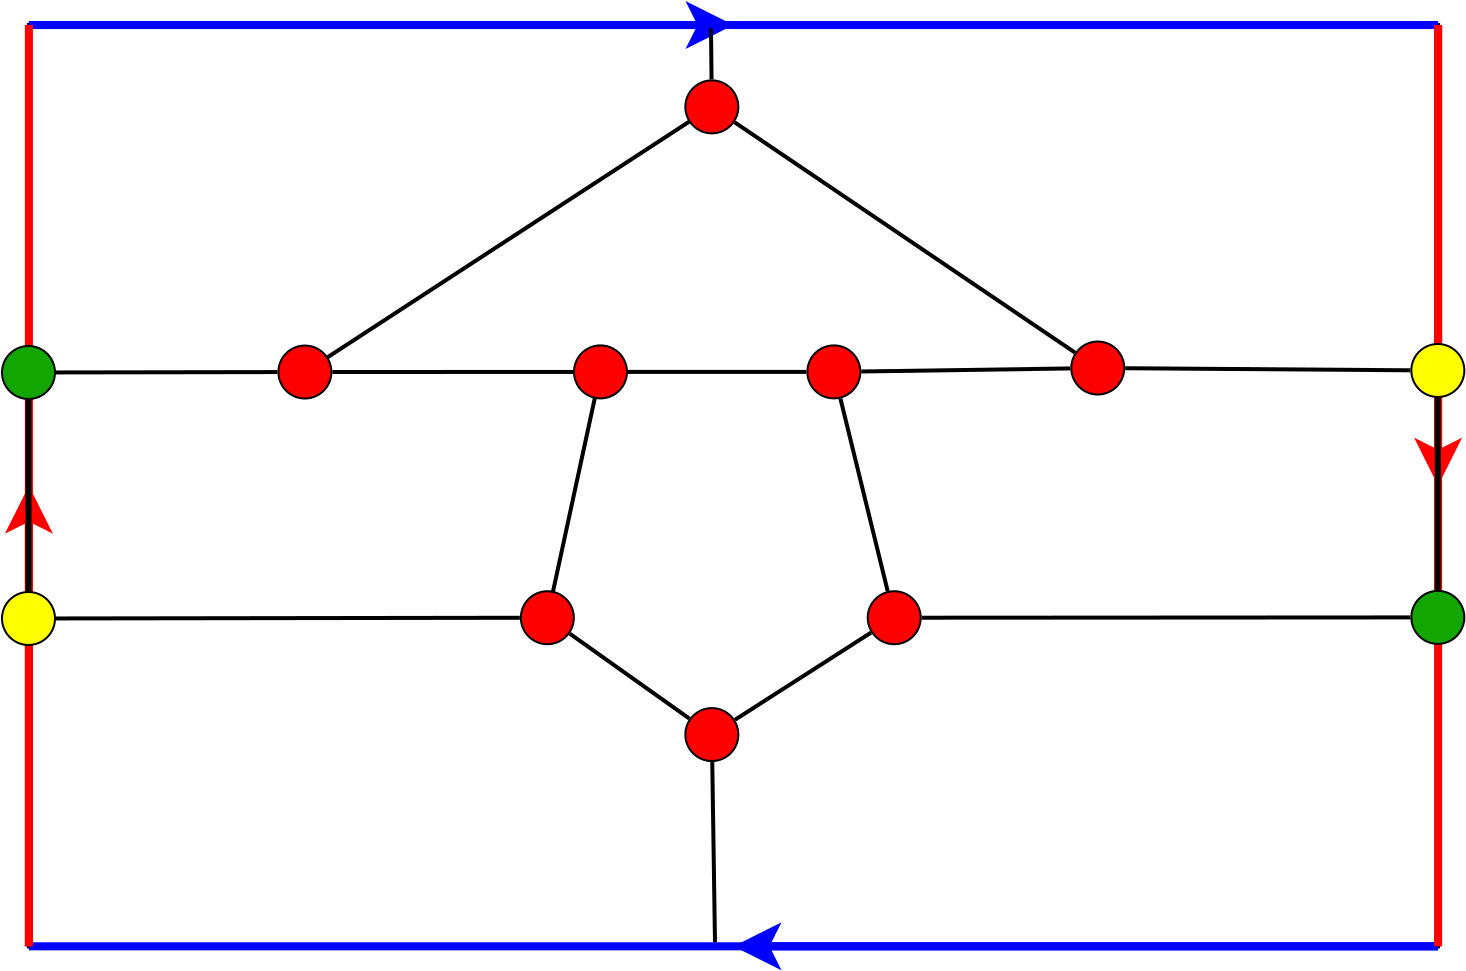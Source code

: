 <?xml version="1.0" encoding="UTF-8"?>
<dia:diagram xmlns:dia="http://www.lysator.liu.se/~alla/dia/">
  <dia:layer name="Background" visible="true" active="true">
    <dia:group>
      <dia:object type="Standard - Box" version="0" id="O0">
        <dia:attribute name="obj_pos">
          <dia:point val="32.87,2.101"/>
        </dia:attribute>
        <dia:attribute name="obj_bb">
          <dia:rectangle val="32.769,2;103.43,48.267"/>
        </dia:attribute>
        <dia:attribute name="elem_corner">
          <dia:point val="32.87,2.101"/>
        </dia:attribute>
        <dia:attribute name="elem_width">
          <dia:real val="70.459"/>
        </dia:attribute>
        <dia:attribute name="elem_height">
          <dia:real val="46.066"/>
        </dia:attribute>
        <dia:attribute name="border_width">
          <dia:real val="0.202"/>
        </dia:attribute>
        <dia:attribute name="show_background">
          <dia:boolean val="false"/>
        </dia:attribute>
      </dia:object>
      <dia:object type="Standard - Line" version="0" id="O1">
        <dia:attribute name="obj_pos">
          <dia:point val="32.87,2.101"/>
        </dia:attribute>
        <dia:attribute name="obj_bb">
          <dia:rectangle val="32.668,0.9;68.55,3.302"/>
        </dia:attribute>
        <dia:attribute name="conn_endpoints">
          <dia:point val="32.87,2.101"/>
          <dia:point val="68.099,2.101"/>
        </dia:attribute>
        <dia:attribute name="numcp">
          <dia:int val="1"/>
        </dia:attribute>
        <dia:attribute name="line_color">
          <dia:color val="#0000ff"/>
        </dia:attribute>
        <dia:attribute name="line_width">
          <dia:real val="0.403"/>
        </dia:attribute>
        <dia:attribute name="end_arrow">
          <dia:enum val="22"/>
        </dia:attribute>
        <dia:attribute name="end_arrow_length">
          <dia:real val="1.5"/>
        </dia:attribute>
        <dia:attribute name="end_arrow_width">
          <dia:real val="1.5"/>
        </dia:attribute>
        <dia:connections>
          <dia:connection handle="0" to="O0" connection="0"/>
          <dia:connection handle="1" to="O0" connection="1"/>
        </dia:connections>
      </dia:object>
      <dia:object type="Standard - Line" version="0" id="O2">
        <dia:attribute name="obj_pos">
          <dia:point val="32.87,2.101"/>
        </dia:attribute>
        <dia:attribute name="obj_bb">
          <dia:rectangle val="32.668,1.899;103.53,2.302"/>
        </dia:attribute>
        <dia:attribute name="conn_endpoints">
          <dia:point val="32.87,2.101"/>
          <dia:point val="103.329,2.101"/>
        </dia:attribute>
        <dia:attribute name="numcp">
          <dia:int val="1"/>
        </dia:attribute>
        <dia:attribute name="line_color">
          <dia:color val="#0000ff"/>
        </dia:attribute>
        <dia:attribute name="line_width">
          <dia:real val="0.403"/>
        </dia:attribute>
        <dia:connections>
          <dia:connection handle="0" to="O0" connection="0"/>
          <dia:connection handle="1" to="O0" connection="2"/>
        </dia:connections>
      </dia:object>
      <dia:object type="Standard - Line" version="0" id="O3">
        <dia:attribute name="obj_pos">
          <dia:point val="103.329,48.166"/>
        </dia:attribute>
        <dia:attribute name="obj_bb">
          <dia:rectangle val="67.648,46.966;103.53,49.367"/>
        </dia:attribute>
        <dia:attribute name="conn_endpoints">
          <dia:point val="103.329,48.166"/>
          <dia:point val="68.099,48.166"/>
        </dia:attribute>
        <dia:attribute name="numcp">
          <dia:int val="1"/>
        </dia:attribute>
        <dia:attribute name="line_color">
          <dia:color val="#0000ff"/>
        </dia:attribute>
        <dia:attribute name="line_width">
          <dia:real val="0.403"/>
        </dia:attribute>
        <dia:attribute name="end_arrow">
          <dia:enum val="22"/>
        </dia:attribute>
        <dia:attribute name="end_arrow_length">
          <dia:real val="1.5"/>
        </dia:attribute>
        <dia:attribute name="end_arrow_width">
          <dia:real val="1.5"/>
        </dia:attribute>
        <dia:connections>
          <dia:connection handle="0" to="O0" connection="7"/>
          <dia:connection handle="1" to="O0" connection="6"/>
        </dia:connections>
      </dia:object>
      <dia:object type="Standard - Line" version="0" id="O4">
        <dia:attribute name="obj_pos">
          <dia:point val="103.329,48.166"/>
        </dia:attribute>
        <dia:attribute name="obj_bb">
          <dia:rectangle val="32.668,47.965;103.53,48.368"/>
        </dia:attribute>
        <dia:attribute name="conn_endpoints">
          <dia:point val="103.329,48.166"/>
          <dia:point val="32.87,48.166"/>
        </dia:attribute>
        <dia:attribute name="numcp">
          <dia:int val="1"/>
        </dia:attribute>
        <dia:attribute name="line_color">
          <dia:color val="#0000ff"/>
        </dia:attribute>
        <dia:attribute name="line_width">
          <dia:real val="0.403"/>
        </dia:attribute>
        <dia:connections>
          <dia:connection handle="0" to="O0" connection="7"/>
          <dia:connection handle="1" to="O0" connection="5"/>
        </dia:connections>
      </dia:object>
      <dia:object type="Standard - Line" version="0" id="O5">
        <dia:attribute name="obj_pos">
          <dia:point val="32.87,48.166"/>
        </dia:attribute>
        <dia:attribute name="obj_bb">
          <dia:rectangle val="31.669,24.683;34.07,48.368"/>
        </dia:attribute>
        <dia:attribute name="conn_endpoints">
          <dia:point val="32.87,48.166"/>
          <dia:point val="32.87,25.134"/>
        </dia:attribute>
        <dia:attribute name="numcp">
          <dia:int val="1"/>
        </dia:attribute>
        <dia:attribute name="line_color">
          <dia:color val="#ff0000"/>
        </dia:attribute>
        <dia:attribute name="line_width">
          <dia:real val="0.403"/>
        </dia:attribute>
        <dia:attribute name="end_arrow">
          <dia:enum val="22"/>
        </dia:attribute>
        <dia:attribute name="end_arrow_length">
          <dia:real val="1.5"/>
        </dia:attribute>
        <dia:attribute name="end_arrow_width">
          <dia:real val="1.5"/>
        </dia:attribute>
        <dia:connections>
          <dia:connection handle="0" to="O0" connection="5"/>
          <dia:connection handle="1" to="O0" connection="3"/>
        </dia:connections>
      </dia:object>
      <dia:object type="Standard - Line" version="0" id="O6">
        <dia:attribute name="obj_pos">
          <dia:point val="103.329,2.101"/>
        </dia:attribute>
        <dia:attribute name="obj_bb">
          <dia:rectangle val="102.128,1.899;104.53,25.584"/>
        </dia:attribute>
        <dia:attribute name="conn_endpoints">
          <dia:point val="103.329,2.101"/>
          <dia:point val="103.329,25.134"/>
        </dia:attribute>
        <dia:attribute name="numcp">
          <dia:int val="1"/>
        </dia:attribute>
        <dia:attribute name="line_color">
          <dia:color val="#ff0000"/>
        </dia:attribute>
        <dia:attribute name="line_width">
          <dia:real val="0.403"/>
        </dia:attribute>
        <dia:attribute name="end_arrow">
          <dia:enum val="22"/>
        </dia:attribute>
        <dia:attribute name="end_arrow_length">
          <dia:real val="1.5"/>
        </dia:attribute>
        <dia:attribute name="end_arrow_width">
          <dia:real val="1.5"/>
        </dia:attribute>
        <dia:connections>
          <dia:connection handle="0" to="O0" connection="2"/>
          <dia:connection handle="1" to="O0" connection="4"/>
        </dia:connections>
      </dia:object>
      <dia:object type="Standard - Line" version="0" id="O7">
        <dia:attribute name="obj_pos">
          <dia:point val="32.87,2.101"/>
        </dia:attribute>
        <dia:attribute name="obj_bb">
          <dia:rectangle val="32.668,1.899;33.071,48.368"/>
        </dia:attribute>
        <dia:attribute name="conn_endpoints">
          <dia:point val="32.87,2.101"/>
          <dia:point val="32.87,48.166"/>
        </dia:attribute>
        <dia:attribute name="numcp">
          <dia:int val="1"/>
        </dia:attribute>
        <dia:attribute name="line_color">
          <dia:color val="#ff0000"/>
        </dia:attribute>
        <dia:attribute name="line_width">
          <dia:real val="0.403"/>
        </dia:attribute>
        <dia:connections>
          <dia:connection handle="0" to="O0" connection="0"/>
          <dia:connection handle="1" to="O0" connection="5"/>
        </dia:connections>
      </dia:object>
      <dia:object type="Standard - Line" version="0" id="O8">
        <dia:attribute name="obj_pos">
          <dia:point val="103.329,2.101"/>
        </dia:attribute>
        <dia:attribute name="obj_bb">
          <dia:rectangle val="103.127,1.899;103.53,48.368"/>
        </dia:attribute>
        <dia:attribute name="conn_endpoints">
          <dia:point val="103.329,2.101"/>
          <dia:point val="103.329,48.166"/>
        </dia:attribute>
        <dia:attribute name="numcp">
          <dia:int val="2"/>
        </dia:attribute>
        <dia:attribute name="line_color">
          <dia:color val="#ff0000"/>
        </dia:attribute>
        <dia:attribute name="line_width">
          <dia:real val="0.403"/>
        </dia:attribute>
        <dia:connections>
          <dia:connection handle="0" to="O0" connection="2"/>
          <dia:connection handle="1" to="O0" connection="7"/>
        </dia:connections>
      </dia:object>
    </dia:group>
    <dia:object type="Standard - Line" version="0" id="O9">
      <dia:attribute name="obj_pos">
        <dia:point val="67.002,4.819"/>
      </dia:attribute>
      <dia:attribute name="obj_bb">
        <dia:rectangle val="66.874,2.168;67.103,4.92"/>
      </dia:attribute>
      <dia:attribute name="conn_endpoints">
        <dia:point val="67.002,4.819"/>
        <dia:point val="66.975,2.269"/>
      </dia:attribute>
      <dia:attribute name="numcp">
        <dia:int val="1"/>
      </dia:attribute>
      <dia:attribute name="line_width">
        <dia:real val="0.2"/>
      </dia:attribute>
      <dia:connections>
        <dia:connection handle="0" to="O16" connection="8"/>
      </dia:connections>
    </dia:object>
    <dia:object type="Standard - Ellipse" version="0" id="O10">
      <dia:attribute name="obj_pos">
        <dia:point val="74.811,30.412"/>
      </dia:attribute>
      <dia:attribute name="obj_bb">
        <dia:rectangle val="74.761,30.362;77.511,33.112"/>
      </dia:attribute>
      <dia:attribute name="elem_corner">
        <dia:point val="74.811,30.412"/>
      </dia:attribute>
      <dia:attribute name="elem_width">
        <dia:real val="2.65"/>
      </dia:attribute>
      <dia:attribute name="elem_height">
        <dia:real val="2.65"/>
      </dia:attribute>
      <dia:attribute name="border_width">
        <dia:real val="0.1"/>
      </dia:attribute>
      <dia:attribute name="inner_color">
        <dia:color val="#ff0000"/>
      </dia:attribute>
      <dia:attribute name="aspect">
        <dia:enum val="2"/>
      </dia:attribute>
    </dia:object>
    <dia:object type="Standard - Ellipse" version="0" id="O11">
      <dia:attribute name="obj_pos">
        <dia:point val="45.345,18.127"/>
      </dia:attribute>
      <dia:attribute name="obj_bb">
        <dia:rectangle val="45.295,18.077;48.045,20.827"/>
      </dia:attribute>
      <dia:attribute name="elem_corner">
        <dia:point val="45.345,18.127"/>
      </dia:attribute>
      <dia:attribute name="elem_width">
        <dia:real val="2.65"/>
      </dia:attribute>
      <dia:attribute name="elem_height">
        <dia:real val="2.65"/>
      </dia:attribute>
      <dia:attribute name="border_width">
        <dia:real val="0.1"/>
      </dia:attribute>
      <dia:attribute name="inner_color">
        <dia:color val="#ff0000"/>
      </dia:attribute>
      <dia:attribute name="aspect">
        <dia:enum val="2"/>
      </dia:attribute>
    </dia:object>
    <dia:object type="Standard - Ellipse" version="0" id="O12">
      <dia:attribute name="obj_pos">
        <dia:point val="65.692,36.255"/>
      </dia:attribute>
      <dia:attribute name="obj_bb">
        <dia:rectangle val="65.642,36.205;68.392,38.955"/>
      </dia:attribute>
      <dia:attribute name="elem_corner">
        <dia:point val="65.692,36.255"/>
      </dia:attribute>
      <dia:attribute name="elem_width">
        <dia:real val="2.65"/>
      </dia:attribute>
      <dia:attribute name="elem_height">
        <dia:real val="2.65"/>
      </dia:attribute>
      <dia:attribute name="border_width">
        <dia:real val="0.1"/>
      </dia:attribute>
      <dia:attribute name="inner_color">
        <dia:color val="#ff0000"/>
      </dia:attribute>
      <dia:attribute name="aspect">
        <dia:enum val="2"/>
      </dia:attribute>
    </dia:object>
    <dia:object type="Standard - Ellipse" version="0" id="O13">
      <dia:attribute name="obj_pos">
        <dia:point val="60.124,18.12"/>
      </dia:attribute>
      <dia:attribute name="obj_bb">
        <dia:rectangle val="60.074,18.07;62.824,20.82"/>
      </dia:attribute>
      <dia:attribute name="elem_corner">
        <dia:point val="60.124,18.12"/>
      </dia:attribute>
      <dia:attribute name="elem_width">
        <dia:real val="2.65"/>
      </dia:attribute>
      <dia:attribute name="elem_height">
        <dia:real val="2.65"/>
      </dia:attribute>
      <dia:attribute name="border_width">
        <dia:real val="0.1"/>
      </dia:attribute>
      <dia:attribute name="inner_color">
        <dia:color val="#ff0000"/>
      </dia:attribute>
      <dia:attribute name="aspect">
        <dia:enum val="2"/>
      </dia:attribute>
    </dia:object>
    <dia:object type="Standard - Ellipse" version="0" id="O14">
      <dia:attribute name="obj_pos">
        <dia:point val="57.467,30.412"/>
      </dia:attribute>
      <dia:attribute name="obj_bb">
        <dia:rectangle val="57.417,30.362;60.167,33.112"/>
      </dia:attribute>
      <dia:attribute name="elem_corner">
        <dia:point val="57.467,30.412"/>
      </dia:attribute>
      <dia:attribute name="elem_width">
        <dia:real val="2.65"/>
      </dia:attribute>
      <dia:attribute name="elem_height">
        <dia:real val="2.65"/>
      </dia:attribute>
      <dia:attribute name="border_width">
        <dia:real val="0.1"/>
      </dia:attribute>
      <dia:attribute name="inner_color">
        <dia:color val="#ff0000"/>
      </dia:attribute>
      <dia:attribute name="aspect">
        <dia:enum val="2"/>
      </dia:attribute>
    </dia:object>
    <dia:object type="Standard - Ellipse" version="0" id="O15">
      <dia:attribute name="obj_pos">
        <dia:point val="71.793,18.12"/>
      </dia:attribute>
      <dia:attribute name="obj_bb">
        <dia:rectangle val="71.743,18.07;74.493,20.82"/>
      </dia:attribute>
      <dia:attribute name="elem_corner">
        <dia:point val="71.793,18.12"/>
      </dia:attribute>
      <dia:attribute name="elem_width">
        <dia:real val="2.65"/>
      </dia:attribute>
      <dia:attribute name="elem_height">
        <dia:real val="2.65"/>
      </dia:attribute>
      <dia:attribute name="border_width">
        <dia:real val="0.1"/>
      </dia:attribute>
      <dia:attribute name="inner_color">
        <dia:color val="#ff0000"/>
      </dia:attribute>
      <dia:attribute name="aspect">
        <dia:enum val="2"/>
      </dia:attribute>
    </dia:object>
    <dia:object type="Standard - Ellipse" version="0" id="O16">
      <dia:attribute name="obj_pos">
        <dia:point val="65.692,4.869"/>
      </dia:attribute>
      <dia:attribute name="obj_bb">
        <dia:rectangle val="65.642,4.819;68.392,7.569"/>
      </dia:attribute>
      <dia:attribute name="elem_corner">
        <dia:point val="65.692,4.869"/>
      </dia:attribute>
      <dia:attribute name="elem_width">
        <dia:real val="2.65"/>
      </dia:attribute>
      <dia:attribute name="elem_height">
        <dia:real val="2.65"/>
      </dia:attribute>
      <dia:attribute name="border_width">
        <dia:real val="0.1"/>
      </dia:attribute>
      <dia:attribute name="inner_color">
        <dia:color val="#ff0000"/>
      </dia:attribute>
      <dia:attribute name="aspect">
        <dia:enum val="2"/>
      </dia:attribute>
    </dia:object>
    <dia:object type="Standard - Ellipse" version="0" id="O17">
      <dia:attribute name="obj_pos">
        <dia:point val="84.989,17.927"/>
      </dia:attribute>
      <dia:attribute name="obj_bb">
        <dia:rectangle val="84.939,17.877;87.689,20.627"/>
      </dia:attribute>
      <dia:attribute name="elem_corner">
        <dia:point val="84.989,17.927"/>
      </dia:attribute>
      <dia:attribute name="elem_width">
        <dia:real val="2.65"/>
      </dia:attribute>
      <dia:attribute name="elem_height">
        <dia:real val="2.65"/>
      </dia:attribute>
      <dia:attribute name="border_width">
        <dia:real val="0.1"/>
      </dia:attribute>
      <dia:attribute name="inner_color">
        <dia:color val="#ff0000"/>
      </dia:attribute>
      <dia:attribute name="aspect">
        <dia:enum val="2"/>
      </dia:attribute>
    </dia:object>
    <dia:object type="Standard - Ellipse" version="0" id="O18">
      <dia:attribute name="obj_pos">
        <dia:point val="31.525,18.15"/>
      </dia:attribute>
      <dia:attribute name="obj_bb">
        <dia:rectangle val="31.475,18.1;34.225,20.85"/>
      </dia:attribute>
      <dia:attribute name="elem_corner">
        <dia:point val="31.525,18.15"/>
      </dia:attribute>
      <dia:attribute name="elem_width">
        <dia:real val="2.65"/>
      </dia:attribute>
      <dia:attribute name="elem_height">
        <dia:real val="2.65"/>
      </dia:attribute>
      <dia:attribute name="border_width">
        <dia:real val="0.1"/>
      </dia:attribute>
      <dia:attribute name="inner_color">
        <dia:color val="#13a500"/>
      </dia:attribute>
      <dia:attribute name="aspect">
        <dia:enum val="2"/>
      </dia:attribute>
    </dia:object>
    <dia:object type="Standard - Ellipse" version="0" id="O19">
      <dia:attribute name="obj_pos">
        <dia:point val="101.992,18.05"/>
      </dia:attribute>
      <dia:attribute name="obj_bb">
        <dia:rectangle val="101.942,18;104.693,20.75"/>
      </dia:attribute>
      <dia:attribute name="elem_corner">
        <dia:point val="101.992,18.05"/>
      </dia:attribute>
      <dia:attribute name="elem_width">
        <dia:real val="2.65"/>
      </dia:attribute>
      <dia:attribute name="elem_height">
        <dia:real val="2.65"/>
      </dia:attribute>
      <dia:attribute name="border_width">
        <dia:real val="0.1"/>
      </dia:attribute>
      <dia:attribute name="inner_color">
        <dia:color val="#ffff00"/>
      </dia:attribute>
      <dia:attribute name="aspect">
        <dia:enum val="2"/>
      </dia:attribute>
    </dia:object>
    <dia:object type="Standard - Line" version="0" id="O20">
      <dia:attribute name="obj_pos">
        <dia:point val="48.045,19.451"/>
      </dia:attribute>
      <dia:attribute name="obj_bb">
        <dia:rectangle val="47.945,19.346;60.174,19.551"/>
      </dia:attribute>
      <dia:attribute name="conn_endpoints">
        <dia:point val="48.045,19.451"/>
        <dia:point val="60.074,19.446"/>
      </dia:attribute>
      <dia:attribute name="numcp">
        <dia:int val="1"/>
      </dia:attribute>
      <dia:attribute name="line_width">
        <dia:real val="0.2"/>
      </dia:attribute>
      <dia:connections>
        <dia:connection handle="0" to="O11" connection="8"/>
        <dia:connection handle="1" to="O13" connection="8"/>
      </dia:connections>
    </dia:object>
    <dia:object type="Standard - Line" version="0" id="O21">
      <dia:attribute name="obj_pos">
        <dia:point val="84.94,19.272"/>
      </dia:attribute>
      <dia:attribute name="obj_bb">
        <dia:rectangle val="74.391,19.17;85.041,19.527"/>
      </dia:attribute>
      <dia:attribute name="conn_endpoints">
        <dia:point val="84.94,19.272"/>
        <dia:point val="74.492,19.425"/>
      </dia:attribute>
      <dia:attribute name="numcp">
        <dia:int val="1"/>
      </dia:attribute>
      <dia:attribute name="line_width">
        <dia:real val="0.2"/>
      </dia:attribute>
      <dia:connections>
        <dia:connection handle="0" to="O17" connection="8"/>
        <dia:connection handle="1" to="O15" connection="8"/>
      </dia:connections>
    </dia:object>
    <dia:object type="Standard - Line" version="0" id="O22">
      <dia:attribute name="obj_pos">
        <dia:point val="47.803,18.714"/>
      </dia:attribute>
      <dia:attribute name="obj_bb">
        <dia:rectangle val="47.664,6.793;66.023,18.852"/>
      </dia:attribute>
      <dia:attribute name="conn_endpoints">
        <dia:point val="47.803,18.714"/>
        <dia:point val="65.884,6.932"/>
      </dia:attribute>
      <dia:attribute name="numcp">
        <dia:int val="1"/>
      </dia:attribute>
      <dia:attribute name="line_width">
        <dia:real val="0.2"/>
      </dia:attribute>
      <dia:connections>
        <dia:connection handle="0" to="O11" connection="8"/>
        <dia:connection handle="1" to="O16" connection="8"/>
      </dia:connections>
    </dia:object>
    <dia:object type="Standard - Line" version="0" id="O23">
      <dia:attribute name="obj_pos">
        <dia:point val="68.155,6.964"/>
      </dia:attribute>
      <dia:attribute name="obj_bb">
        <dia:rectangle val="68.016,6.825;85.314,18.62"/>
      </dia:attribute>
      <dia:attribute name="conn_endpoints">
        <dia:point val="68.155,6.964"/>
        <dia:point val="85.176,18.481"/>
      </dia:attribute>
      <dia:attribute name="numcp">
        <dia:int val="1"/>
      </dia:attribute>
      <dia:attribute name="line_width">
        <dia:real val="0.2"/>
      </dia:attribute>
      <dia:connections>
        <dia:connection handle="0" to="O16" connection="8"/>
        <dia:connection handle="1" to="O17" connection="8"/>
      </dia:connections>
    </dia:object>
    <dia:object type="Standard - Line" version="0" id="O24">
      <dia:attribute name="obj_pos">
        <dia:point val="87.689,19.262"/>
      </dia:attribute>
      <dia:attribute name="obj_bb">
        <dia:rectangle val="87.588,19.161;102.044,19.466"/>
      </dia:attribute>
      <dia:attribute name="conn_endpoints">
        <dia:point val="87.689,19.262"/>
        <dia:point val="101.943,19.365"/>
      </dia:attribute>
      <dia:attribute name="numcp">
        <dia:int val="1"/>
      </dia:attribute>
      <dia:attribute name="line_width">
        <dia:real val="0.2"/>
      </dia:attribute>
      <dia:connections>
        <dia:connection handle="0" to="O17" connection="8"/>
        <dia:connection handle="1" to="O19" connection="8"/>
      </dia:connections>
    </dia:object>
    <dia:object type="Standard - Line" version="0" id="O25">
      <dia:attribute name="obj_pos">
        <dia:point val="34.225,19.473"/>
      </dia:attribute>
      <dia:attribute name="obj_bb">
        <dia:rectangle val="34.125,19.354;45.395,19.573"/>
      </dia:attribute>
      <dia:attribute name="conn_endpoints">
        <dia:point val="34.225,19.473"/>
        <dia:point val="45.295,19.454"/>
      </dia:attribute>
      <dia:attribute name="numcp">
        <dia:int val="1"/>
      </dia:attribute>
      <dia:attribute name="line_width">
        <dia:real val="0.2"/>
      </dia:attribute>
      <dia:connections>
        <dia:connection handle="0" to="O18" connection="8"/>
        <dia:connection handle="1" to="O11" connection="8"/>
      </dia:connections>
    </dia:object>
    <dia:object type="Standard - Line" version="0" id="O26">
      <dia:attribute name="obj_pos">
        <dia:point val="62.824,19.445"/>
      </dia:attribute>
      <dia:attribute name="obj_bb">
        <dia:rectangle val="62.724,19.345;71.843,19.545"/>
      </dia:attribute>
      <dia:attribute name="conn_endpoints">
        <dia:point val="62.824,19.445"/>
        <dia:point val="71.743,19.445"/>
      </dia:attribute>
      <dia:attribute name="numcp">
        <dia:int val="1"/>
      </dia:attribute>
      <dia:attribute name="line_width">
        <dia:real val="0.2"/>
      </dia:attribute>
      <dia:connections>
        <dia:connection handle="0" to="O13" connection="8"/>
        <dia:connection handle="1" to="O15" connection="8"/>
      </dia:connections>
    </dia:object>
    <dia:object type="Standard - Line" version="0" id="O27">
      <dia:attribute name="obj_pos">
        <dia:point val="73.446,20.779"/>
      </dia:attribute>
      <dia:attribute name="obj_bb">
        <dia:rectangle val="73.325,20.658;75.93,30.524"/>
      </dia:attribute>
      <dia:attribute name="conn_endpoints">
        <dia:point val="73.446,20.779"/>
        <dia:point val="75.809,30.403"/>
      </dia:attribute>
      <dia:attribute name="numcp">
        <dia:int val="1"/>
      </dia:attribute>
      <dia:attribute name="line_width">
        <dia:real val="0.2"/>
      </dia:attribute>
      <dia:connections>
        <dia:connection handle="0" to="O15" connection="8"/>
        <dia:connection handle="1" to="O10" connection="8"/>
      </dia:connections>
    </dia:object>
    <dia:object type="Standard - Line" version="0" id="O28">
      <dia:attribute name="obj_pos">
        <dia:point val="74.978,32.479"/>
      </dia:attribute>
      <dia:attribute name="obj_bb">
        <dia:rectangle val="68.037,32.34;75.116,36.976"/>
      </dia:attribute>
      <dia:attribute name="conn_endpoints">
        <dia:point val="74.978,32.479"/>
        <dia:point val="68.175,36.838"/>
      </dia:attribute>
      <dia:attribute name="numcp">
        <dia:int val="1"/>
      </dia:attribute>
      <dia:attribute name="line_width">
        <dia:real val="0.2"/>
      </dia:attribute>
      <dia:connections>
        <dia:connection handle="0" to="O10" connection="8"/>
        <dia:connection handle="1" to="O12" connection="8"/>
      </dia:connections>
    </dia:object>
    <dia:object type="Standard - Line" version="0" id="O29">
      <dia:attribute name="obj_pos">
        <dia:point val="65.896,36.783"/>
      </dia:attribute>
      <dia:attribute name="obj_bb">
        <dia:rectangle val="59.773,32.394;66.035,36.923"/>
      </dia:attribute>
      <dia:attribute name="conn_endpoints">
        <dia:point val="65.896,36.783"/>
        <dia:point val="59.913,32.533"/>
      </dia:attribute>
      <dia:attribute name="numcp">
        <dia:int val="1"/>
      </dia:attribute>
      <dia:attribute name="line_width">
        <dia:real val="0.2"/>
      </dia:attribute>
      <dia:connections>
        <dia:connection handle="0" to="O12" connection="8"/>
        <dia:connection handle="1" to="O14" connection="8"/>
      </dia:connections>
    </dia:object>
    <dia:object type="Standard - Line" version="0" id="O30">
      <dia:attribute name="obj_pos">
        <dia:point val="59.062,30.488"/>
      </dia:attribute>
      <dia:attribute name="obj_bb">
        <dia:rectangle val="58.943,20.575;61.298,30.607"/>
      </dia:attribute>
      <dia:attribute name="conn_endpoints">
        <dia:point val="59.062,30.488"/>
        <dia:point val="61.179,20.694"/>
      </dia:attribute>
      <dia:attribute name="numcp">
        <dia:int val="1"/>
      </dia:attribute>
      <dia:attribute name="line_width">
        <dia:real val="0.2"/>
      </dia:attribute>
      <dia:connections>
        <dia:connection handle="0" to="O14" connection="8"/>
        <dia:connection handle="1" to="O13" connection="8"/>
      </dia:connections>
    </dia:object>
    <dia:object type="Standard - Line" version="0" id="O31">
      <dia:attribute name="obj_pos">
        <dia:point val="67.038,38.955"/>
      </dia:attribute>
      <dia:attribute name="obj_bb">
        <dia:rectangle val="66.936,38.853;67.276,48.07"/>
      </dia:attribute>
      <dia:attribute name="conn_endpoints">
        <dia:point val="67.038,38.955"/>
        <dia:point val="67.175,47.969"/>
      </dia:attribute>
      <dia:attribute name="numcp">
        <dia:int val="1"/>
      </dia:attribute>
      <dia:attribute name="line_width">
        <dia:real val="0.2"/>
      </dia:attribute>
      <dia:connections>
        <dia:connection handle="0" to="O12" connection="8"/>
      </dia:connections>
    </dia:object>
    <dia:object type="Standard - Ellipse" version="0" id="O32">
      <dia:attribute name="obj_pos">
        <dia:point val="101.992,30.395"/>
      </dia:attribute>
      <dia:attribute name="obj_bb">
        <dia:rectangle val="101.942,30.345;104.693,33.095"/>
      </dia:attribute>
      <dia:attribute name="elem_corner">
        <dia:point val="101.992,30.395"/>
      </dia:attribute>
      <dia:attribute name="elem_width">
        <dia:real val="2.65"/>
      </dia:attribute>
      <dia:attribute name="elem_height">
        <dia:real val="2.65"/>
      </dia:attribute>
      <dia:attribute name="border_width">
        <dia:real val="0.1"/>
      </dia:attribute>
      <dia:attribute name="inner_color">
        <dia:color val="#13a500"/>
      </dia:attribute>
      <dia:attribute name="aspect">
        <dia:enum val="2"/>
      </dia:attribute>
    </dia:object>
    <dia:object type="Standard - Line" version="0" id="O33">
      <dia:attribute name="obj_pos">
        <dia:point val="101.943,31.721"/>
      </dia:attribute>
      <dia:attribute name="obj_bb">
        <dia:rectangle val="77.41,31.621;102.043,31.836"/>
      </dia:attribute>
      <dia:attribute name="conn_endpoints">
        <dia:point val="101.943,31.721"/>
        <dia:point val="77.511,31.736"/>
      </dia:attribute>
      <dia:attribute name="numcp">
        <dia:int val="1"/>
      </dia:attribute>
      <dia:attribute name="line_width">
        <dia:real val="0.2"/>
      </dia:attribute>
      <dia:connections>
        <dia:connection handle="0" to="O32" connection="8"/>
        <dia:connection handle="1" to="O10" connection="8"/>
      </dia:connections>
    </dia:object>
    <dia:object type="Standard - Ellipse" version="0" id="O34">
      <dia:attribute name="obj_pos">
        <dia:point val="31.525,30.45"/>
      </dia:attribute>
      <dia:attribute name="obj_bb">
        <dia:rectangle val="31.475,30.4;34.225,33.15"/>
      </dia:attribute>
      <dia:attribute name="elem_corner">
        <dia:point val="31.525,30.45"/>
      </dia:attribute>
      <dia:attribute name="elem_width">
        <dia:real val="2.65"/>
      </dia:attribute>
      <dia:attribute name="elem_height">
        <dia:real val="2.65"/>
      </dia:attribute>
      <dia:attribute name="border_width">
        <dia:real val="0.1"/>
      </dia:attribute>
      <dia:attribute name="inner_color">
        <dia:color val="#ffff00"/>
      </dia:attribute>
      <dia:attribute name="aspect">
        <dia:enum val="2"/>
      </dia:attribute>
    </dia:object>
    <dia:object type="Standard - Line" version="0" id="O35">
      <dia:attribute name="obj_pos">
        <dia:point val="57.417,31.739"/>
      </dia:attribute>
      <dia:attribute name="obj_bb">
        <dia:rectangle val="34.125,31.639;57.517,31.873"/>
      </dia:attribute>
      <dia:attribute name="conn_endpoints">
        <dia:point val="57.417,31.739"/>
        <dia:point val="34.225,31.773"/>
      </dia:attribute>
      <dia:attribute name="numcp">
        <dia:int val="1"/>
      </dia:attribute>
      <dia:attribute name="line_width">
        <dia:real val="0.2"/>
      </dia:attribute>
      <dia:connections>
        <dia:connection handle="0" to="O14" connection="8"/>
        <dia:connection handle="1" to="O34" connection="8"/>
      </dia:connections>
    </dia:object>
    <dia:object type="Standard - Line" version="0" id="O36">
      <dia:attribute name="obj_pos">
        <dia:point val="32.85,30.403"/>
      </dia:attribute>
      <dia:attribute name="obj_bb">
        <dia:rectangle val="32.7,20.697;33,30.553"/>
      </dia:attribute>
      <dia:attribute name="conn_endpoints">
        <dia:point val="32.85,30.403"/>
        <dia:point val="32.85,20.847"/>
      </dia:attribute>
      <dia:attribute name="numcp">
        <dia:int val="1"/>
      </dia:attribute>
      <dia:attribute name="line_width">
        <dia:real val="0.3"/>
      </dia:attribute>
      <dia:connections>
        <dia:connection handle="0" to="O34" connection="8"/>
        <dia:connection handle="1" to="O18" connection="8"/>
      </dia:connections>
    </dia:object>
    <dia:object type="Standard - Line" version="0" id="O37">
      <dia:attribute name="obj_pos">
        <dia:point val="103.318,30.345"/>
      </dia:attribute>
      <dia:attribute name="obj_bb">
        <dia:rectangle val="103.168,20.6;103.468,30.495"/>
      </dia:attribute>
      <dia:attribute name="conn_endpoints">
        <dia:point val="103.318,30.345"/>
        <dia:point val="103.318,20.75"/>
      </dia:attribute>
      <dia:attribute name="numcp">
        <dia:int val="1"/>
      </dia:attribute>
      <dia:attribute name="line_width">
        <dia:real val="0.3"/>
      </dia:attribute>
      <dia:connections>
        <dia:connection handle="0" to="O32" connection="8"/>
        <dia:connection handle="1" to="O19" connection="8"/>
      </dia:connections>
    </dia:object>
  </dia:layer>
</dia:diagram>
